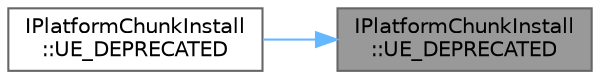 digraph "IPlatformChunkInstall::UE_DEPRECATED"
{
 // INTERACTIVE_SVG=YES
 // LATEX_PDF_SIZE
  bgcolor="transparent";
  edge [fontname=Helvetica,fontsize=10,labelfontname=Helvetica,labelfontsize=10];
  node [fontname=Helvetica,fontsize=10,shape=box,height=0.2,width=0.4];
  rankdir="RL";
  Node1 [id="Node000001",label="IPlatformChunkInstall\l::UE_DEPRECATED",height=0.2,width=0.4,color="gray40", fillcolor="grey60", style="filled", fontcolor="black",tooltip="Request a delegate callback on named chunk install completion or failure."];
  Node1 -> Node2 [id="edge1_Node000001_Node000002",dir="back",color="steelblue1",style="solid",tooltip=" "];
  Node2 [id="Node000002",label="IPlatformChunkInstall\l::UE_DEPRECATED",height=0.2,width=0.4,color="grey40", fillcolor="white", style="filled",URL="$d5/dc7/classIPlatformChunkInstall.html#a4f575cd603fe6f8ed1300cab399fb61c",tooltip="Remove a delegate callback on named chunk install completion."];
}

